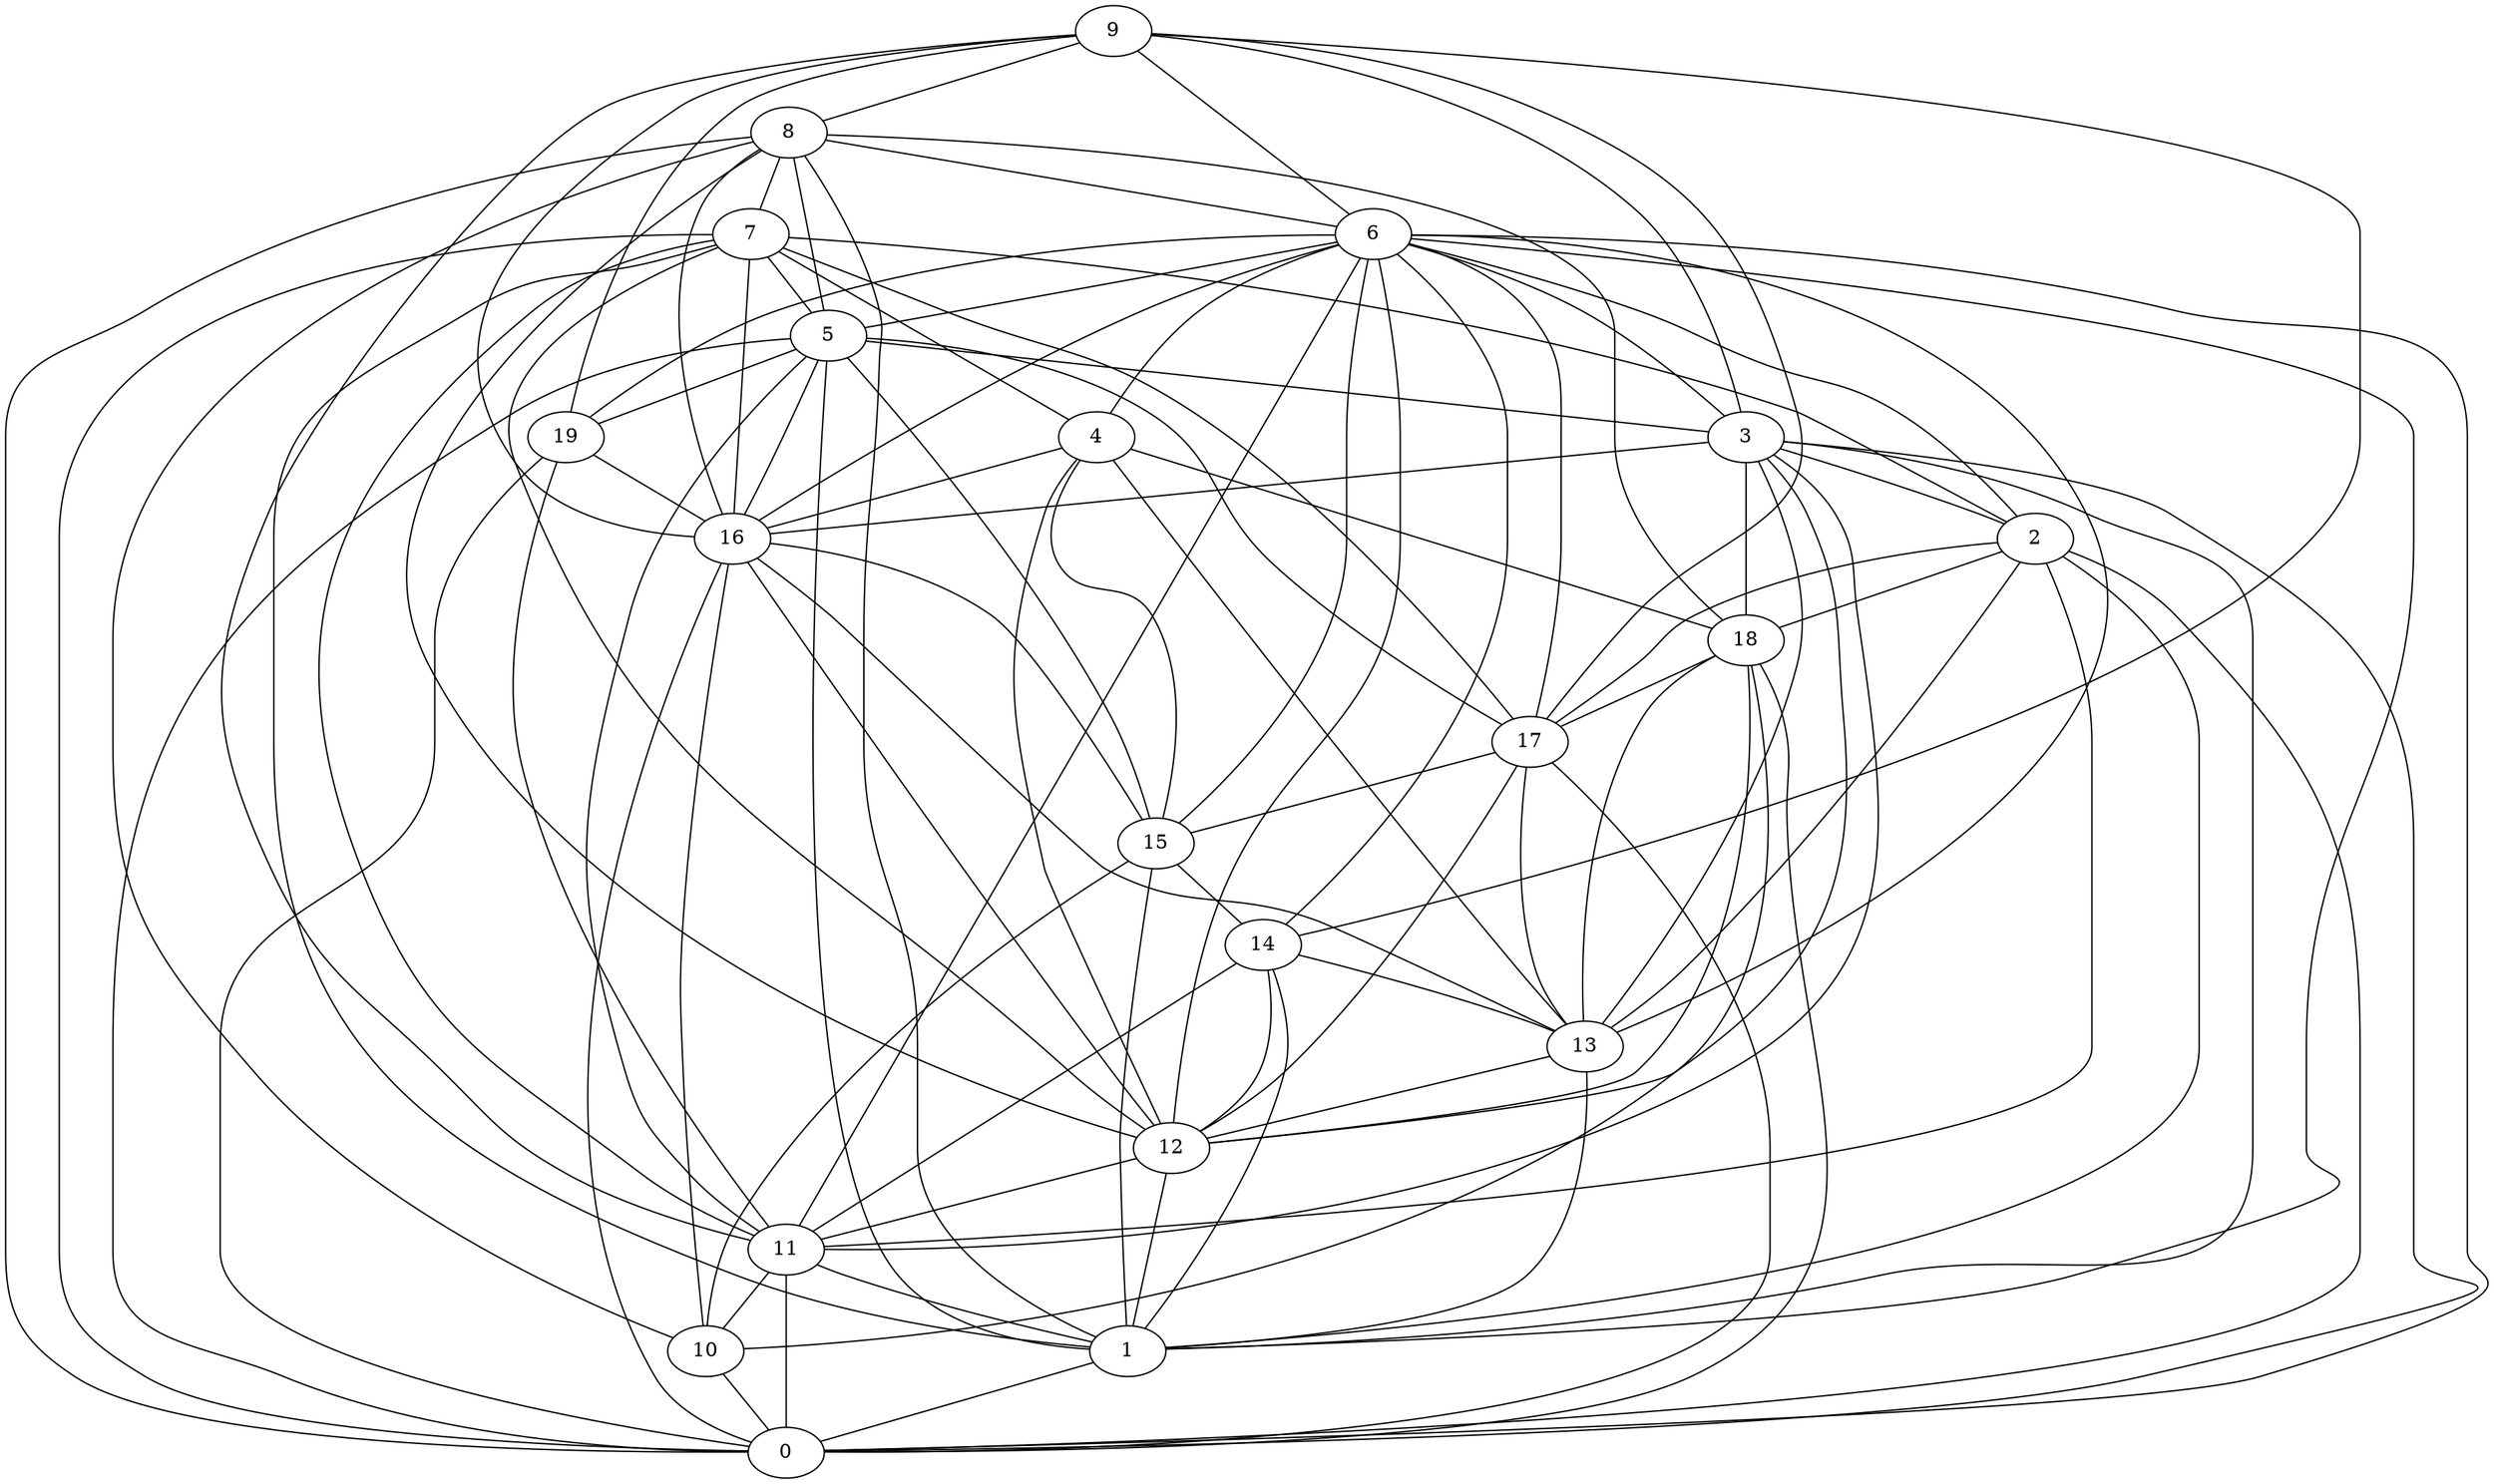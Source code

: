 digraph GG_graph {

subgraph G_graph {
edge [color = black]
"5" -> "15" [dir = none]
"5" -> "0" [dir = none]
"5" -> "17" [dir = none]
"5" -> "1" [dir = none]
"5" -> "16" [dir = none]
"5" -> "11" [dir = none]
"15" -> "10" [dir = none]
"18" -> "13" [dir = none]
"18" -> "17" [dir = none]
"18" -> "0" [dir = none]
"11" -> "0" [dir = none]
"11" -> "10" [dir = none]
"11" -> "1" [dir = none]
"12" -> "11" [dir = none]
"8" -> "7" [dir = none]
"8" -> "16" [dir = none]
"8" -> "0" [dir = none]
"8" -> "12" [dir = none]
"8" -> "18" [dir = none]
"3" -> "0" [dir = none]
"3" -> "2" [dir = none]
"3" -> "13" [dir = none]
"3" -> "16" [dir = none]
"3" -> "11" [dir = none]
"16" -> "12" [dir = none]
"16" -> "10" [dir = none]
"16" -> "0" [dir = none]
"14" -> "11" [dir = none]
"14" -> "12" [dir = none]
"17" -> "0" [dir = none]
"17" -> "12" [dir = none]
"17" -> "13" [dir = none]
"7" -> "12" [dir = none]
"7" -> "11" [dir = none]
"7" -> "1" [dir = none]
"6" -> "5" [dir = none]
"6" -> "11" [dir = none]
"6" -> "2" [dir = none]
"6" -> "19" [dir = none]
"6" -> "12" [dir = none]
"6" -> "16" [dir = none]
"6" -> "4" [dir = none]
"19" -> "0" [dir = none]
"2" -> "11" [dir = none]
"2" -> "1" [dir = none]
"2" -> "0" [dir = none]
"4" -> "13" [dir = none]
"4" -> "18" [dir = none]
"4" -> "15" [dir = none]
"10" -> "0" [dir = none]
"9" -> "17" [dir = none]
"9" -> "14" [dir = none]
"9" -> "6" [dir = none]
"9" -> "3" [dir = none]
"9" -> "19" [dir = none]
"9" -> "11" [dir = none]
"9" -> "8" [dir = none]
"15" -> "14" [dir = none]
"2" -> "13" [dir = none]
"13" -> "1" [dir = none]
"4" -> "12" [dir = none]
"6" -> "17" [dir = none]
"8" -> "10" [dir = none]
"8" -> "1" [dir = none]
"2" -> "17" [dir = none]
"7" -> "5" [dir = none]
"7" -> "2" [dir = none]
"7" -> "0" [dir = none]
"13" -> "12" [dir = none]
"5" -> "19" [dir = none]
"15" -> "1" [dir = none]
"12" -> "1" [dir = none]
"14" -> "13" [dir = none]
"6" -> "3" [dir = none]
"9" -> "16" [dir = none]
"18" -> "12" [dir = none]
"7" -> "4" [dir = none]
"19" -> "11" [dir = none]
"18" -> "10" [dir = none]
"16" -> "13" [dir = none]
"6" -> "14" [dir = none]
"6" -> "0" [dir = none]
"6" -> "15" [dir = none]
"1" -> "0" [dir = none]
"7" -> "17" [dir = none]
"3" -> "12" [dir = none]
"6" -> "13" [dir = none]
"4" -> "16" [dir = none]
"16" -> "15" [dir = none]
"19" -> "16" [dir = none]
"3" -> "1" [dir = none]
"6" -> "1" [dir = none]
"17" -> "15" [dir = none]
"14" -> "1" [dir = none]
"2" -> "18" [dir = none]
"7" -> "16" [dir = none]
"5" -> "3" [dir = none]
"3" -> "18" [dir = none]
"8" -> "5" [dir = none]
"8" -> "6" [dir = none]
}

}
